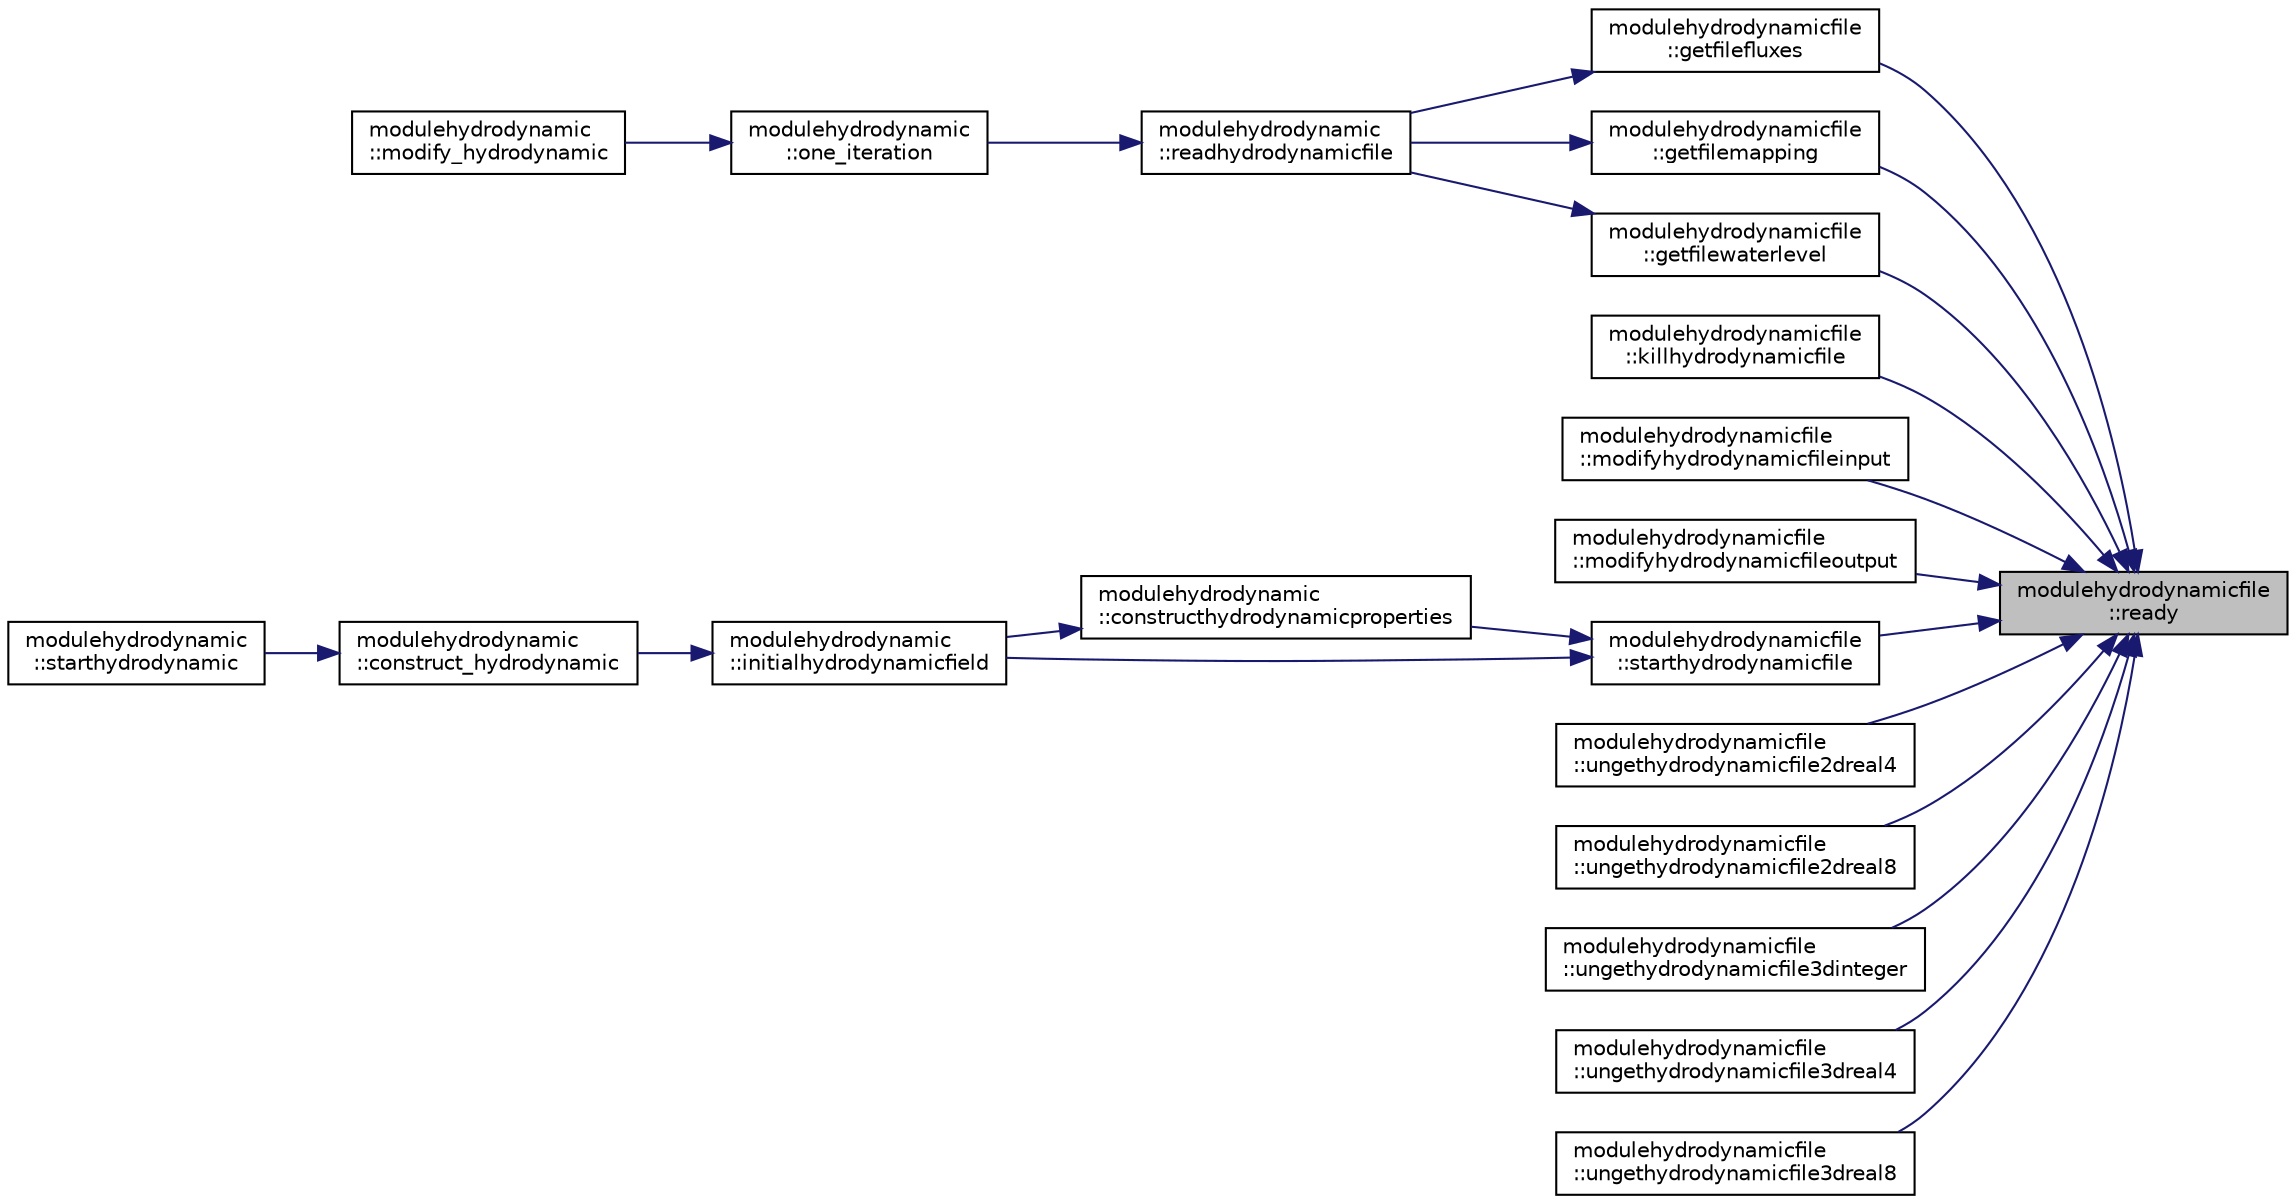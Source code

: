 digraph "modulehydrodynamicfile::ready"
{
 // LATEX_PDF_SIZE
  edge [fontname="Helvetica",fontsize="10",labelfontname="Helvetica",labelfontsize="10"];
  node [fontname="Helvetica",fontsize="10",shape=record];
  rankdir="RL";
  Node1 [label="modulehydrodynamicfile\l::ready",height=0.2,width=0.4,color="black", fillcolor="grey75", style="filled", fontcolor="black",tooltip=" "];
  Node1 -> Node2 [dir="back",color="midnightblue",fontsize="10",style="solid",fontname="Helvetica"];
  Node2 [label="modulehydrodynamicfile\l::getfilefluxes",height=0.2,width=0.4,color="black", fillcolor="white", style="filled",URL="$namespacemodulehydrodynamicfile.html#a59c8f54e1b85d7dc3765167672866ffb",tooltip=" "];
  Node2 -> Node3 [dir="back",color="midnightblue",fontsize="10",style="solid",fontname="Helvetica"];
  Node3 [label="modulehydrodynamic\l::readhydrodynamicfile",height=0.2,width=0.4,color="black", fillcolor="white", style="filled",URL="$namespacemodulehydrodynamic.html#a2b422929c9c1ce1f75858893e788082f",tooltip=" "];
  Node3 -> Node4 [dir="back",color="midnightblue",fontsize="10",style="solid",fontname="Helvetica"];
  Node4 [label="modulehydrodynamic\l::one_iteration",height=0.2,width=0.4,color="black", fillcolor="white", style="filled",URL="$namespacemodulehydrodynamic.html#a054b8ffaff698f4cc430c2f7f0bc0da9",tooltip=" "];
  Node4 -> Node5 [dir="back",color="midnightblue",fontsize="10",style="solid",fontname="Helvetica"];
  Node5 [label="modulehydrodynamic\l::modify_hydrodynamic",height=0.2,width=0.4,color="black", fillcolor="white", style="filled",URL="$namespacemodulehydrodynamic.html#a54656696e009a87a266514744beb5baa",tooltip=" "];
  Node1 -> Node6 [dir="back",color="midnightblue",fontsize="10",style="solid",fontname="Helvetica"];
  Node6 [label="modulehydrodynamicfile\l::getfilemapping",height=0.2,width=0.4,color="black", fillcolor="white", style="filled",URL="$namespacemodulehydrodynamicfile.html#a9b237b5496d01afbf9b2c35f1ed0745c",tooltip=" "];
  Node6 -> Node3 [dir="back",color="midnightblue",fontsize="10",style="solid",fontname="Helvetica"];
  Node1 -> Node7 [dir="back",color="midnightblue",fontsize="10",style="solid",fontname="Helvetica"];
  Node7 [label="modulehydrodynamicfile\l::getfilewaterlevel",height=0.2,width=0.4,color="black", fillcolor="white", style="filled",URL="$namespacemodulehydrodynamicfile.html#af996537253af14e50e63530e5814f6bb",tooltip=" "];
  Node7 -> Node3 [dir="back",color="midnightblue",fontsize="10",style="solid",fontname="Helvetica"];
  Node1 -> Node8 [dir="back",color="midnightblue",fontsize="10",style="solid",fontname="Helvetica"];
  Node8 [label="modulehydrodynamicfile\l::killhydrodynamicfile",height=0.2,width=0.4,color="black", fillcolor="white", style="filled",URL="$namespacemodulehydrodynamicfile.html#a88c5ccf3cef06396cacc97101de6b5ab",tooltip=" "];
  Node1 -> Node9 [dir="back",color="midnightblue",fontsize="10",style="solid",fontname="Helvetica"];
  Node9 [label="modulehydrodynamicfile\l::modifyhydrodynamicfileinput",height=0.2,width=0.4,color="black", fillcolor="white", style="filled",URL="$namespacemodulehydrodynamicfile.html#a78cdd03605613d9ae76372179d4bb493",tooltip=" "];
  Node1 -> Node10 [dir="back",color="midnightblue",fontsize="10",style="solid",fontname="Helvetica"];
  Node10 [label="modulehydrodynamicfile\l::modifyhydrodynamicfileoutput",height=0.2,width=0.4,color="black", fillcolor="white", style="filled",URL="$namespacemodulehydrodynamicfile.html#ab3996472f919cd0d5d57190aa0fca63e",tooltip=" "];
  Node1 -> Node11 [dir="back",color="midnightblue",fontsize="10",style="solid",fontname="Helvetica"];
  Node11 [label="modulehydrodynamicfile\l::starthydrodynamicfile",height=0.2,width=0.4,color="black", fillcolor="white", style="filled",URL="$namespacemodulehydrodynamicfile.html#afa04d9ff5074b735139f9addb9b466d7",tooltip=" "];
  Node11 -> Node12 [dir="back",color="midnightblue",fontsize="10",style="solid",fontname="Helvetica"];
  Node12 [label="modulehydrodynamic\l::constructhydrodynamicproperties",height=0.2,width=0.4,color="black", fillcolor="white", style="filled",URL="$namespacemodulehydrodynamic.html#af871717e205963c29069ba0ee23cd512",tooltip=" "];
  Node12 -> Node13 [dir="back",color="midnightblue",fontsize="10",style="solid",fontname="Helvetica"];
  Node13 [label="modulehydrodynamic\l::initialhydrodynamicfield",height=0.2,width=0.4,color="black", fillcolor="white", style="filled",URL="$namespacemodulehydrodynamic.html#a4627a0c2583b12e5490b0ddf81573972",tooltip=" "];
  Node13 -> Node14 [dir="back",color="midnightblue",fontsize="10",style="solid",fontname="Helvetica"];
  Node14 [label="modulehydrodynamic\l::construct_hydrodynamic",height=0.2,width=0.4,color="black", fillcolor="white", style="filled",URL="$namespacemodulehydrodynamic.html#a71f29b5c93f202c8e783ecb892b1b497",tooltip=" "];
  Node14 -> Node15 [dir="back",color="midnightblue",fontsize="10",style="solid",fontname="Helvetica"];
  Node15 [label="modulehydrodynamic\l::starthydrodynamic",height=0.2,width=0.4,color="black", fillcolor="white", style="filled",URL="$namespacemodulehydrodynamic.html#aa7fce185f2ed7a388275da8a22d7d150",tooltip=" "];
  Node11 -> Node13 [dir="back",color="midnightblue",fontsize="10",style="solid",fontname="Helvetica"];
  Node1 -> Node16 [dir="back",color="midnightblue",fontsize="10",style="solid",fontname="Helvetica"];
  Node16 [label="modulehydrodynamicfile\l::ungethydrodynamicfile2dreal4",height=0.2,width=0.4,color="black", fillcolor="white", style="filled",URL="$namespacemodulehydrodynamicfile.html#a7f6d7c818b2355e29070b78957b71133",tooltip=" "];
  Node1 -> Node17 [dir="back",color="midnightblue",fontsize="10",style="solid",fontname="Helvetica"];
  Node17 [label="modulehydrodynamicfile\l::ungethydrodynamicfile2dreal8",height=0.2,width=0.4,color="black", fillcolor="white", style="filled",URL="$namespacemodulehydrodynamicfile.html#a419f36beda63ccf38170844806ddd74c",tooltip=" "];
  Node1 -> Node18 [dir="back",color="midnightblue",fontsize="10",style="solid",fontname="Helvetica"];
  Node18 [label="modulehydrodynamicfile\l::ungethydrodynamicfile3dinteger",height=0.2,width=0.4,color="black", fillcolor="white", style="filled",URL="$namespacemodulehydrodynamicfile.html#ac5cff7872d6994174eb551c203e0e56a",tooltip=" "];
  Node1 -> Node19 [dir="back",color="midnightblue",fontsize="10",style="solid",fontname="Helvetica"];
  Node19 [label="modulehydrodynamicfile\l::ungethydrodynamicfile3dreal4",height=0.2,width=0.4,color="black", fillcolor="white", style="filled",URL="$namespacemodulehydrodynamicfile.html#a56a478bf1d00b0e9a1ea2795005d1b01",tooltip=" "];
  Node1 -> Node20 [dir="back",color="midnightblue",fontsize="10",style="solid",fontname="Helvetica"];
  Node20 [label="modulehydrodynamicfile\l::ungethydrodynamicfile3dreal8",height=0.2,width=0.4,color="black", fillcolor="white", style="filled",URL="$namespacemodulehydrodynamicfile.html#ac34af87bc19882352d63287997429ba6",tooltip=" "];
}
